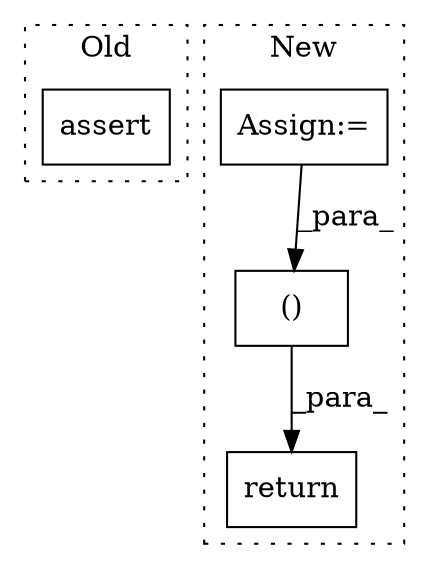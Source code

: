digraph G {
subgraph cluster0 {
1 [label="assert" a="65" s="2340" l="7" shape="box"];
label = "Old";
style="dotted";
}
subgraph cluster1 {
2 [label="()" a="54" s="1621" l="19" shape="box"];
3 [label="return" a="93" s="1608" l="7" shape="box"];
4 [label="Assign:=" a="68" s="1453" l="3" shape="box"];
label = "New";
style="dotted";
}
2 -> 3 [label="_para_"];
4 -> 2 [label="_para_"];
}